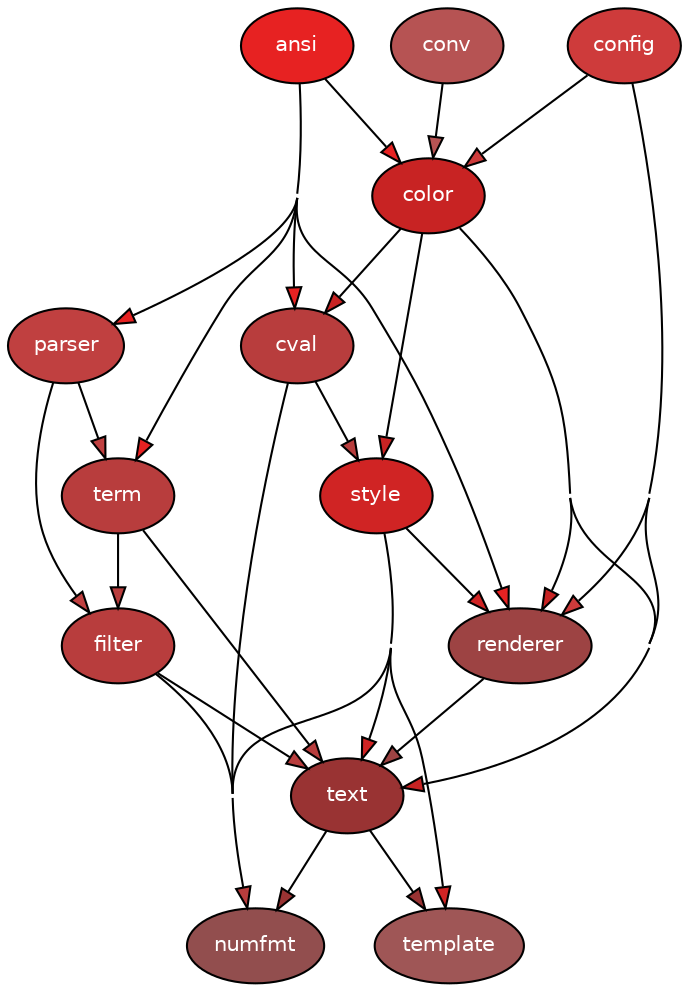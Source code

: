 
digraph G {
    concentrate = true;

    rankdir = TB;
    node [style=filled,fillcolor="#ffffff",fontcolor="#000000",fontname=Helvetica,fontsize=10];

    pytermor_ansi [fillcolor="#e72222",fontcolor="#ffffff",label="ansi"];
    pytermor_color [fillcolor="#c82323",fontcolor="#ffffff",label="color"];
    pytermor_config [fillcolor="#ce3b3b",fontcolor="#ffffff",label="config"];
    pytermor_conv [fillcolor="#b65353",fontcolor="#ffffff",label="conv"];
    pytermor_cval [fillcolor="#b83d3d",fontcolor="#ffffff",label="cval"];
    pytermor_filter [fillcolor="#b83d3d",fontcolor="#ffffff",label="filter"];
    pytermor_numfmt [fillcolor="#924e4e",fontcolor="#ffffff",label="numfmt"];
    pytermor_parser [fillcolor="#c04040",fontcolor="#ffffff",label="parser"];
    pytermor_renderer [fillcolor="#9d4343",fontcolor="#ffffff",label="renderer"];
    pytermor_style [fillcolor="#d02424",fontcolor="#ffffff",label="style"];
    pytermor_template [fillcolor="#9f5656",fontcolor="#ffffff",label="template"];
    pytermor_term [fillcolor="#b83d3d",fontcolor="#ffffff",label="term"];
    pytermor_text [fillcolor="#993333",fontcolor="#ffffff",label="text"];
    pytermor_ansi -> pytermor_color [fillcolor="#e72222"];
    pytermor_ansi -> pytermor_cval [fillcolor="#e72222"];
    pytermor_ansi -> pytermor_parser [fillcolor="#e72222"];
    pytermor_ansi -> pytermor_renderer [fillcolor="#e72222"];
    pytermor_ansi -> pytermor_term [fillcolor="#e72222"];
    pytermor_color -> pytermor_cval [fillcolor="#c82323"];
    pytermor_color -> pytermor_renderer [fillcolor="#c82323"];
    pytermor_color -> pytermor_style [fillcolor="#c82323"];
    pytermor_color -> pytermor_text [fillcolor="#c82323"];
    pytermor_config -> pytermor_color [fillcolor="#ce3b3b"];
    pytermor_config -> pytermor_renderer [fillcolor="#ce3b3b"];
    pytermor_config -> pytermor_text [fillcolor="#ce3b3b"];
    pytermor_conv -> pytermor_color [fillcolor="#b65353"];
    pytermor_cval -> pytermor_numfmt [fillcolor="#b83d3d"];
    pytermor_cval -> pytermor_style [fillcolor="#b83d3d"];
    pytermor_filter -> pytermor_numfmt [fillcolor="#b83d3d"];
    pytermor_filter -> pytermor_text [fillcolor="#b83d3d"];
    pytermor_parser -> pytermor_filter [fillcolor="#c04040"];
    pytermor_parser -> pytermor_term [fillcolor="#c04040"];
    pytermor_renderer -> pytermor_text [fillcolor="#9d4343"];
    pytermor_style -> pytermor_numfmt [fillcolor="#d02424"];
    pytermor_style -> pytermor_renderer [fillcolor="#d02424"];
    pytermor_style -> pytermor_template [fillcolor="#d02424"];
    pytermor_style -> pytermor_text [fillcolor="#d02424"];
    pytermor_term -> pytermor_filter [fillcolor="#b83d3d"];
    pytermor_term -> pytermor_text [fillcolor="#b83d3d"];
    pytermor_text -> pytermor_numfmt [fillcolor="#993333"];
    pytermor_text -> pytermor_template [fillcolor="#993333"];
}

